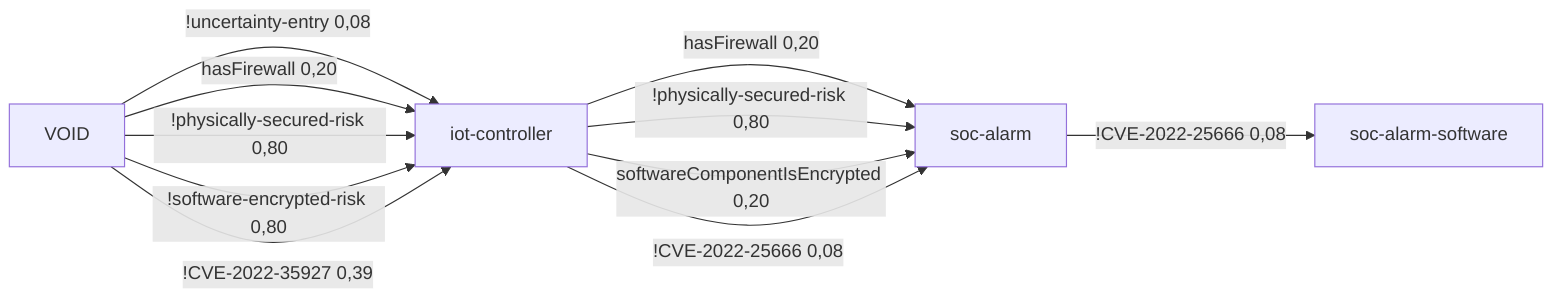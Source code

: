 %% AttributeChange [4mcontiki-ng/contiki-ng[0m to [4m4.7[0m for node [4msoc-alarm[0m
%%  VOID -[0,98]->  iot-controller -[0,88]->  soc-alarm -[0,08]-> soc-alarm-software 13,86 0,07
flowchart LR
	iot-controller[iot-controller]
	soc-alarm[soc-alarm]
	soc-alarm-software[soc-alarm-software]
	VOID[VOID]
	iot-controller -->|hasFirewall 0,20| soc-alarm
	iot-controller -->|!physically-secured-risk 0,80| soc-alarm
	iot-controller -->|softwareComponentIsEncrypted 0,20| soc-alarm
	iot-controller -->|!CVE-2022-25666 0,08| soc-alarm
	soc-alarm -->|!CVE-2022-25666 0,08| soc-alarm-software
	VOID -->|!uncertainty-entry 0,08| iot-controller
	VOID -->|hasFirewall 0,20| iot-controller
	VOID -->|!physically-secured-risk 0,80| iot-controller
	VOID -->|!software-encrypted-risk 0,80| iot-controller
	VOID -->|!CVE-2022-35927 0,39| iot-controller